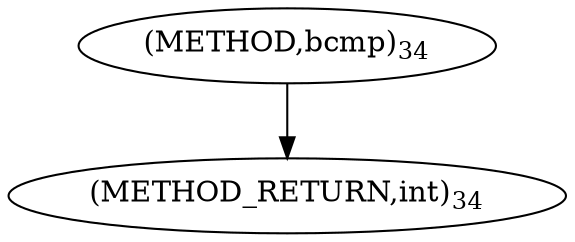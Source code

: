 digraph "bcmp" {  
"98925" [label = <(METHOD,bcmp)<SUB>34</SUB>> ]
"98929" [label = <(METHOD_RETURN,int)<SUB>34</SUB>> ]
  "98925" -> "98929" 
}
